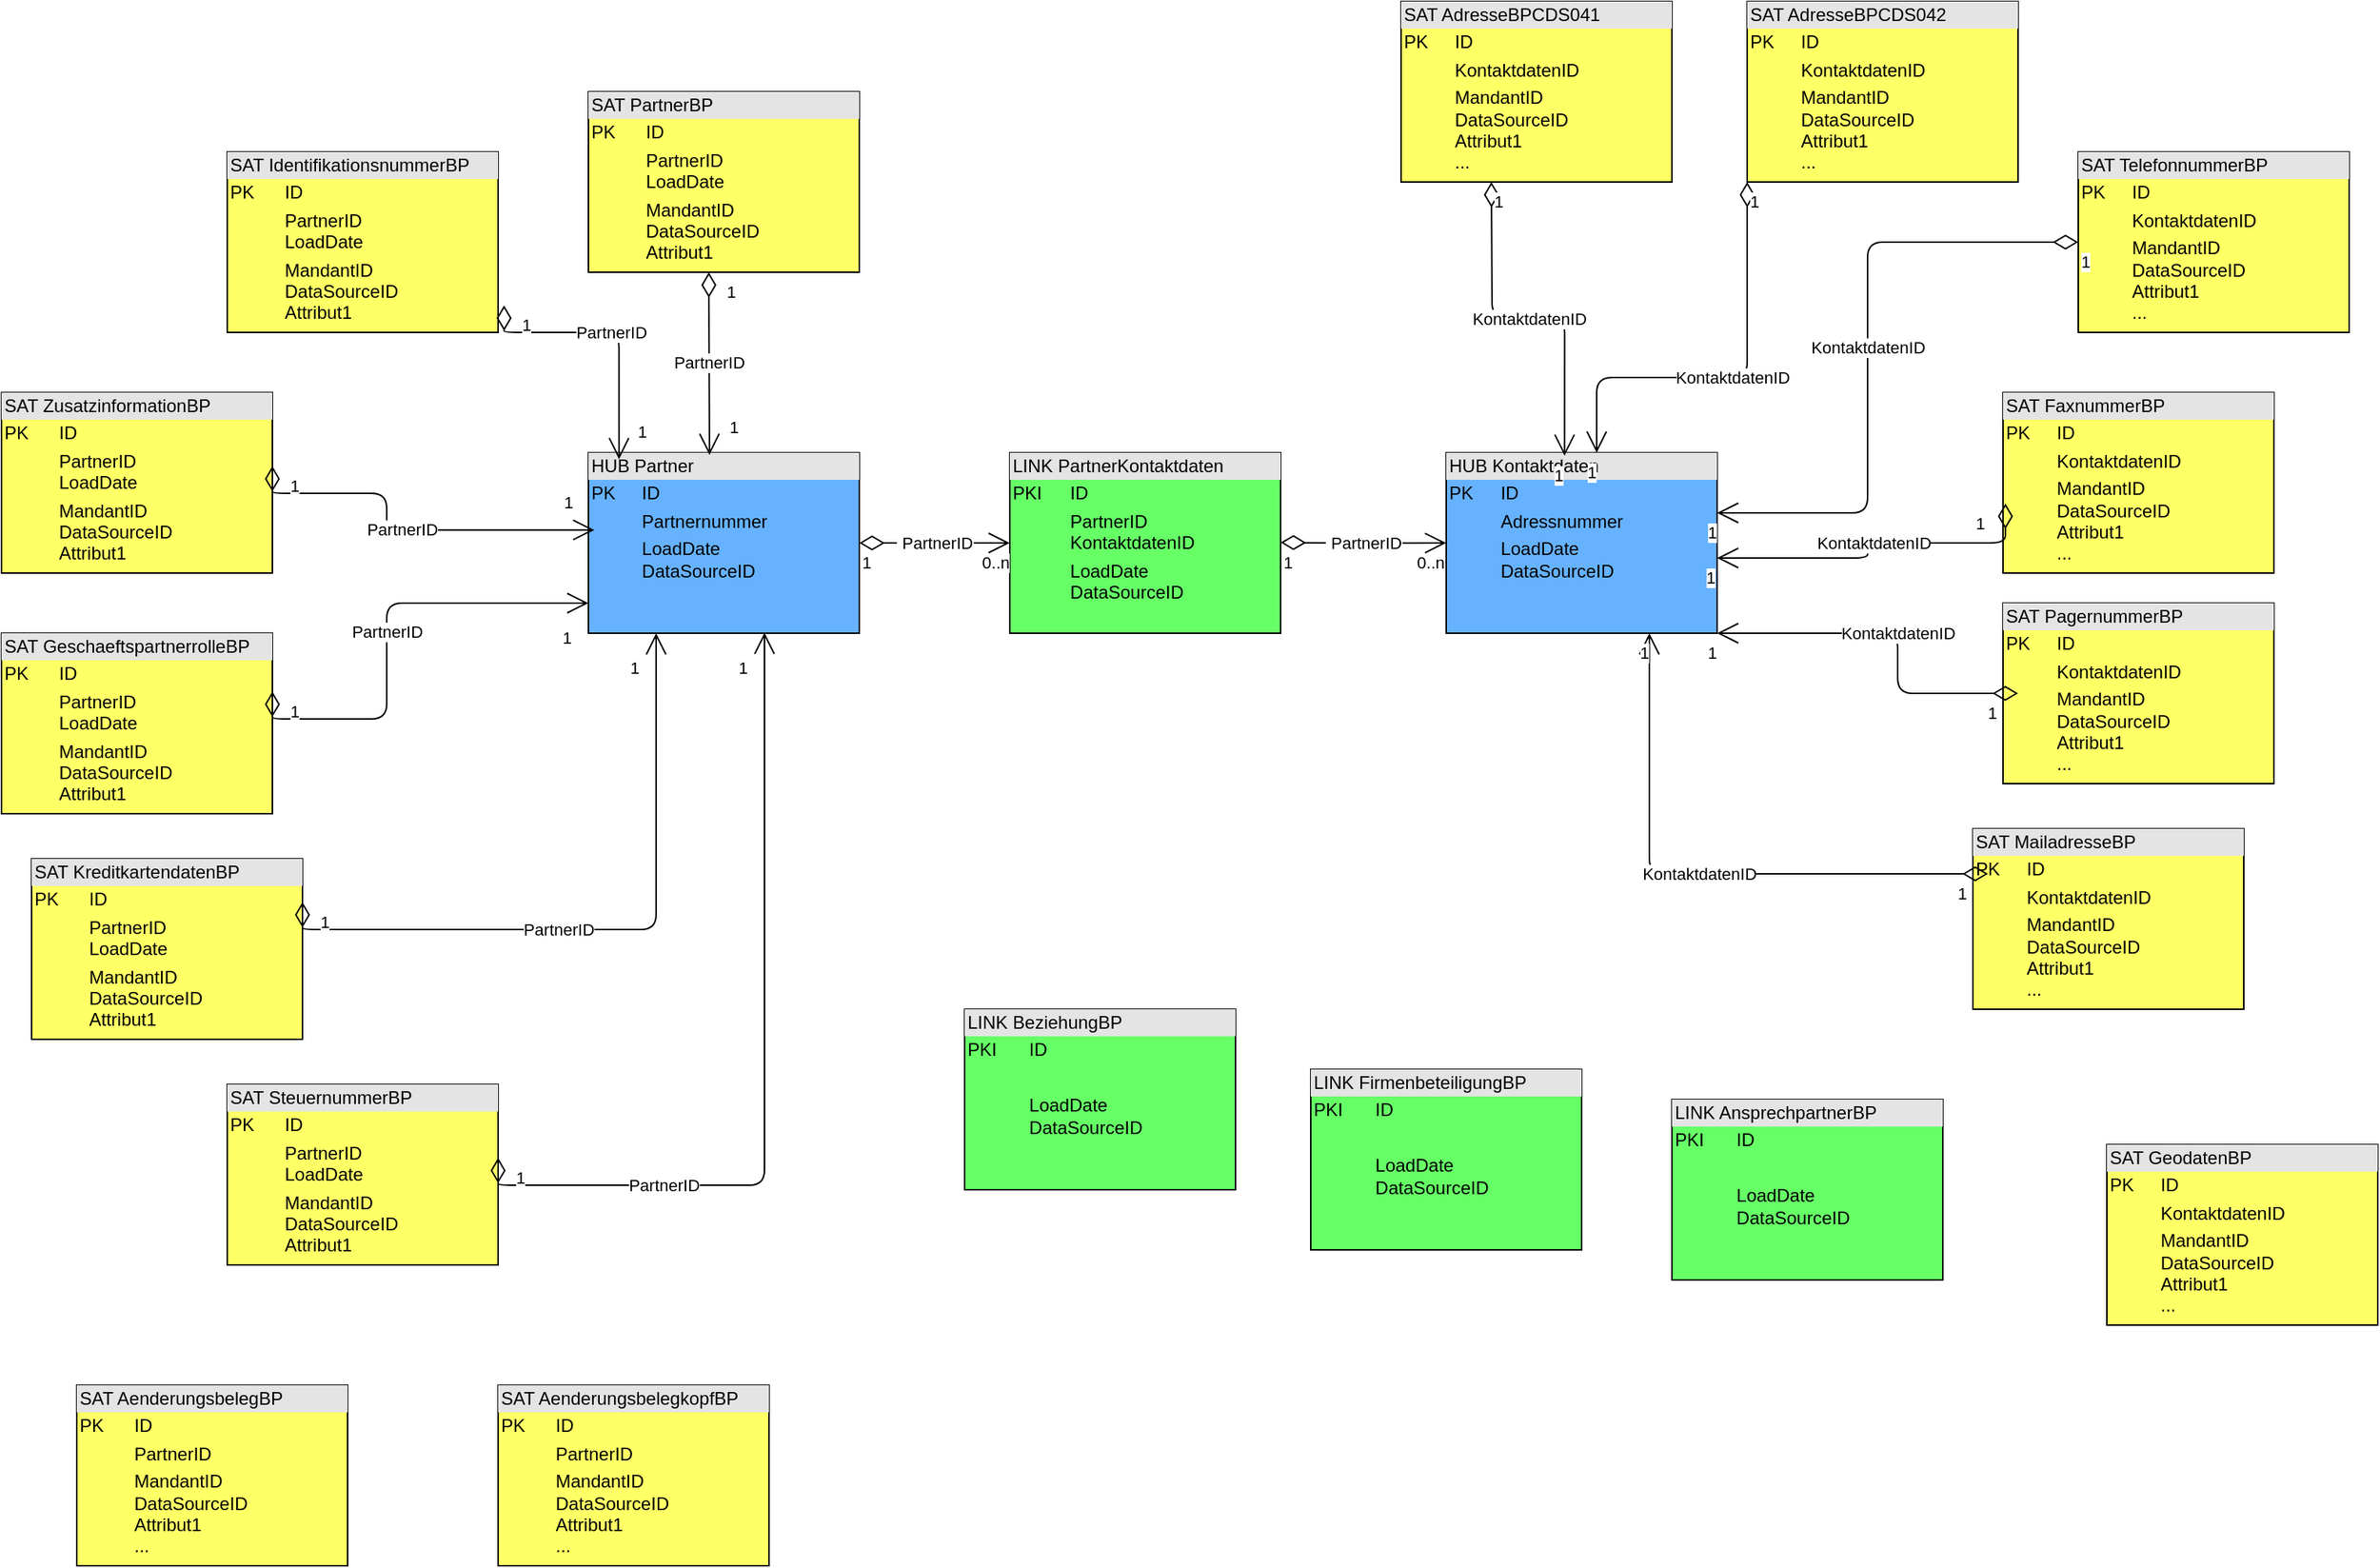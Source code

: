 <mxfile version="13.8.1" type="github">
  <diagram name="Page-1" id="efa7a0a1-bf9b-a30e-e6df-94a7791c09e9">
    <mxGraphModel dx="2996" dy="908" grid="1" gridSize="10" guides="1" tooltips="1" connect="1" arrows="1" fold="1" page="1" pageScale="1" pageWidth="1169" pageHeight="1654" background="#ffffff" math="0" shadow="0">
      <root>
        <mxCell id="0" />
        <mxCell id="1" parent="0" />
        <mxCell id="h-m4HwnTKxRCpeS-PRZZ-114" value="&lt;div style=&quot;box-sizing: border-box ; width: 100% ; background: #e4e4e4 ; padding: 2px&quot;&gt;HUB Partner&lt;/div&gt;&lt;table style=&quot;width: 100% ; font-size: 1em&quot; cellpadding=&quot;2&quot; cellspacing=&quot;0&quot;&gt;&lt;tbody&gt;&lt;tr&gt;&lt;td&gt;PK&lt;/td&gt;&lt;td&gt;ID&lt;/td&gt;&lt;/tr&gt;&lt;tr&gt;&lt;td&gt;&lt;br&gt;&lt;/td&gt;&lt;td&gt;Partnernummer&lt;/td&gt;&lt;/tr&gt;&lt;tr&gt;&lt;td&gt;&lt;/td&gt;&lt;td&gt;LoadDate&lt;br&gt;DataSourceID&lt;br&gt;&lt;br&gt;&lt;/td&gt;&lt;/tr&gt;&lt;/tbody&gt;&lt;/table&gt;" style="verticalAlign=top;align=left;overflow=fill;html=1;fillColor=#66B2FF;" vertex="1" parent="1">
          <mxGeometry x="160" y="410" width="180" height="120" as="geometry" />
        </mxCell>
        <mxCell id="h-m4HwnTKxRCpeS-PRZZ-115" value="&lt;div style=&quot;box-sizing: border-box ; width: 100% ; background: #e4e4e4 ; padding: 2px&quot;&gt;LINK PartnerKontaktdaten&lt;/div&gt;&lt;table style=&quot;width: 100% ; font-size: 1em&quot; cellpadding=&quot;2&quot; cellspacing=&quot;0&quot;&gt;&lt;tbody&gt;&lt;tr&gt;&lt;td&gt;PKI&lt;/td&gt;&lt;td&gt;ID&lt;/td&gt;&lt;/tr&gt;&lt;tr&gt;&lt;td&gt;&lt;br&gt;&lt;/td&gt;&lt;td&gt;PartnerID&lt;br&gt;KontaktdatenID&lt;/td&gt;&lt;/tr&gt;&lt;tr&gt;&lt;td&gt;&lt;/td&gt;&lt;td&gt;LoadDate&lt;br&gt;DataSourceID&lt;/td&gt;&lt;/tr&gt;&lt;/tbody&gt;&lt;/table&gt;" style="verticalAlign=top;align=left;overflow=fill;html=1;fillColor=#66FF66;" vertex="1" parent="1">
          <mxGeometry x="440" y="410" width="180" height="120" as="geometry" />
        </mxCell>
        <mxCell id="h-m4HwnTKxRCpeS-PRZZ-116" value="&lt;div style=&quot;box-sizing: border-box ; width: 100% ; background: #e4e4e4 ; padding: 2px&quot;&gt;HUB Kontaktdaten&lt;/div&gt;&lt;table style=&quot;width: 100% ; font-size: 1em&quot; cellpadding=&quot;2&quot; cellspacing=&quot;0&quot;&gt;&lt;tbody&gt;&lt;tr&gt;&lt;td&gt;PK&lt;/td&gt;&lt;td&gt;ID&lt;/td&gt;&lt;/tr&gt;&lt;tr&gt;&lt;td&gt;&lt;br&gt;&lt;/td&gt;&lt;td&gt;Adressnummer&lt;/td&gt;&lt;/tr&gt;&lt;tr&gt;&lt;td&gt;&lt;/td&gt;&lt;td&gt;LoadDate&lt;br&gt;DataSourceID&lt;/td&gt;&lt;/tr&gt;&lt;/tbody&gt;&lt;/table&gt;" style="verticalAlign=top;align=left;overflow=fill;html=1;fillColor=#66B2FF;" vertex="1" parent="1">
          <mxGeometry x="730" y="410" width="180" height="120" as="geometry" />
        </mxCell>
        <mxCell id="h-m4HwnTKxRCpeS-PRZZ-117" value="&amp;nbsp;PartnerID" style="endArrow=open;html=1;endSize=12;startArrow=diamondThin;startSize=14;startFill=0;edgeStyle=orthogonalEdgeStyle;" edge="1" parent="1">
          <mxGeometry relative="1" as="geometry">
            <mxPoint x="340" y="470" as="sourcePoint" />
            <mxPoint x="440" y="470" as="targetPoint" />
          </mxGeometry>
        </mxCell>
        <mxCell id="h-m4HwnTKxRCpeS-PRZZ-118" value="1" style="edgeLabel;resizable=0;html=1;align=left;verticalAlign=top;" connectable="0" vertex="1" parent="h-m4HwnTKxRCpeS-PRZZ-117">
          <mxGeometry x="-1" relative="1" as="geometry" />
        </mxCell>
        <mxCell id="h-m4HwnTKxRCpeS-PRZZ-119" value="0..n" style="edgeLabel;resizable=0;html=1;align=right;verticalAlign=top;" connectable="0" vertex="1" parent="h-m4HwnTKxRCpeS-PRZZ-117">
          <mxGeometry x="1" relative="1" as="geometry" />
        </mxCell>
        <mxCell id="h-m4HwnTKxRCpeS-PRZZ-120" value="&amp;nbsp;PartnerID" style="endArrow=open;html=1;endSize=12;startArrow=diamondThin;startSize=14;startFill=0;edgeStyle=orthogonalEdgeStyle;entryX=0;entryY=0.5;entryDx=0;entryDy=0;" edge="1" parent="1" target="h-m4HwnTKxRCpeS-PRZZ-116">
          <mxGeometry relative="1" as="geometry">
            <mxPoint x="620" y="469.66" as="sourcePoint" />
            <mxPoint x="720" y="469.66" as="targetPoint" />
          </mxGeometry>
        </mxCell>
        <mxCell id="h-m4HwnTKxRCpeS-PRZZ-121" value="1" style="edgeLabel;resizable=0;html=1;align=left;verticalAlign=top;" connectable="0" vertex="1" parent="h-m4HwnTKxRCpeS-PRZZ-120">
          <mxGeometry x="-1" relative="1" as="geometry" />
        </mxCell>
        <mxCell id="h-m4HwnTKxRCpeS-PRZZ-122" value="0..n" style="edgeLabel;resizable=0;html=1;align=right;verticalAlign=top;" connectable="0" vertex="1" parent="h-m4HwnTKxRCpeS-PRZZ-120">
          <mxGeometry x="1" relative="1" as="geometry" />
        </mxCell>
        <mxCell id="h-m4HwnTKxRCpeS-PRZZ-123" value="&lt;div style=&quot;box-sizing: border-box ; width: 100% ; background: #e4e4e4 ; padding: 2px&quot;&gt;SAT PartnerBP&lt;/div&gt;&lt;table style=&quot;width: 100% ; font-size: 1em&quot; cellpadding=&quot;2&quot; cellspacing=&quot;0&quot;&gt;&lt;tbody&gt;&lt;tr&gt;&lt;td&gt;PK&lt;/td&gt;&lt;td&gt;ID&lt;/td&gt;&lt;/tr&gt;&lt;tr&gt;&lt;td&gt;&lt;br&gt;&lt;/td&gt;&lt;td&gt;PartnerID&lt;br&gt;LoadDate&lt;/td&gt;&lt;/tr&gt;&lt;tr&gt;&lt;td&gt;&lt;/td&gt;&lt;td&gt;MandantID&lt;br&gt;DataSourceID&lt;br&gt;Attribut1&lt;br&gt;...&lt;br&gt;&lt;br&gt;&lt;/td&gt;&lt;/tr&gt;&lt;/tbody&gt;&lt;/table&gt;" style="verticalAlign=top;align=left;overflow=fill;html=1;fillColor=#FFFF66;" vertex="1" parent="1">
          <mxGeometry x="160" y="170" width="180" height="120" as="geometry" />
        </mxCell>
        <mxCell id="h-m4HwnTKxRCpeS-PRZZ-124" value="PartnerID" style="endArrow=open;html=1;endSize=12;startArrow=diamondThin;startSize=14;startFill=0;edgeStyle=orthogonalEdgeStyle;entryX=0.447;entryY=0.012;entryDx=0;entryDy=0;entryPerimeter=0;" edge="1" parent="1" target="h-m4HwnTKxRCpeS-PRZZ-114">
          <mxGeometry relative="1" as="geometry">
            <mxPoint x="240" y="290" as="sourcePoint" />
            <mxPoint x="400" y="290" as="targetPoint" />
          </mxGeometry>
        </mxCell>
        <mxCell id="h-m4HwnTKxRCpeS-PRZZ-125" value="1" style="edgeLabel;resizable=0;html=1;align=left;verticalAlign=top;" connectable="0" vertex="1" parent="h-m4HwnTKxRCpeS-PRZZ-124">
          <mxGeometry x="-1" relative="1" as="geometry">
            <mxPoint x="10" as="offset" />
          </mxGeometry>
        </mxCell>
        <mxCell id="h-m4HwnTKxRCpeS-PRZZ-126" value="1" style="edgeLabel;resizable=0;html=1;align=right;verticalAlign=top;" connectable="0" vertex="1" parent="h-m4HwnTKxRCpeS-PRZZ-124">
          <mxGeometry x="1" relative="1" as="geometry">
            <mxPoint x="19.54" y="-31.59" as="offset" />
          </mxGeometry>
        </mxCell>
        <mxCell id="h-m4HwnTKxRCpeS-PRZZ-127" value="&lt;div style=&quot;box-sizing: border-box ; width: 100% ; background: #e4e4e4 ; padding: 2px&quot;&gt;SAT IdentifikationsnummerBP&lt;/div&gt;&lt;table style=&quot;width: 100% ; font-size: 1em&quot; cellpadding=&quot;2&quot; cellspacing=&quot;0&quot;&gt;&lt;tbody&gt;&lt;tr&gt;&lt;td&gt;PK&lt;/td&gt;&lt;td&gt;ID&lt;/td&gt;&lt;/tr&gt;&lt;tr&gt;&lt;td&gt;&lt;br&gt;&lt;/td&gt;&lt;td&gt;PartnerID&lt;br&gt;LoadDate&lt;br&gt;&lt;/td&gt;&lt;/tr&gt;&lt;tr&gt;&lt;td&gt;&lt;/td&gt;&lt;td&gt;MandantID&lt;br&gt;DataSourceID&lt;br&gt;Attribut1&lt;br&gt;...&lt;br&gt;&lt;br&gt;&lt;/td&gt;&lt;/tr&gt;&lt;/tbody&gt;&lt;/table&gt;" style="verticalAlign=top;align=left;overflow=fill;html=1;fillColor=#FFFF66;" vertex="1" parent="1">
          <mxGeometry x="-80" y="210" width="180" height="120" as="geometry" />
        </mxCell>
        <mxCell id="h-m4HwnTKxRCpeS-PRZZ-128" value="&lt;div style=&quot;box-sizing: border-box ; width: 100% ; background: #e4e4e4 ; padding: 2px&quot;&gt;SAT AdresseBPCDS041&lt;/div&gt;&lt;table style=&quot;width: 100% ; font-size: 1em&quot; cellpadding=&quot;2&quot; cellspacing=&quot;0&quot;&gt;&lt;tbody&gt;&lt;tr&gt;&lt;td&gt;PK&lt;/td&gt;&lt;td&gt;ID&lt;/td&gt;&lt;/tr&gt;&lt;tr&gt;&lt;td&gt;&lt;br&gt;&lt;/td&gt;&lt;td&gt;KontaktdatenID&lt;/td&gt;&lt;/tr&gt;&lt;tr&gt;&lt;td&gt;&lt;/td&gt;&lt;td&gt;MandantID&lt;br&gt;DataSourceID&lt;br&gt;Attribut1&lt;br&gt;...&lt;br&gt;&lt;br&gt;&lt;/td&gt;&lt;/tr&gt;&lt;/tbody&gt;&lt;/table&gt;" style="verticalAlign=top;align=left;overflow=fill;html=1;fillColor=#FFFF66;" vertex="1" parent="1">
          <mxGeometry x="700" y="110" width="180" height="120" as="geometry" />
        </mxCell>
        <mxCell id="h-m4HwnTKxRCpeS-PRZZ-129" value="&lt;div style=&quot;box-sizing: border-box ; width: 100% ; background: #e4e4e4 ; padding: 2px&quot;&gt;SAT AdresseBPCDS042&lt;/div&gt;&lt;table style=&quot;width: 100% ; font-size: 1em&quot; cellpadding=&quot;2&quot; cellspacing=&quot;0&quot;&gt;&lt;tbody&gt;&lt;tr&gt;&lt;td&gt;PK&lt;/td&gt;&lt;td&gt;ID&lt;/td&gt;&lt;/tr&gt;&lt;tr&gt;&lt;td&gt;&lt;br&gt;&lt;/td&gt;&lt;td&gt;KontaktdatenID&lt;/td&gt;&lt;/tr&gt;&lt;tr&gt;&lt;td&gt;&lt;/td&gt;&lt;td&gt;MandantID&lt;br&gt;DataSourceID&lt;br&gt;Attribut1&lt;br&gt;...&lt;br&gt;&lt;br&gt;&lt;/td&gt;&lt;/tr&gt;&lt;/tbody&gt;&lt;/table&gt;" style="verticalAlign=top;align=left;overflow=fill;html=1;fillColor=#FFFF66;" vertex="1" parent="1">
          <mxGeometry x="930" y="110" width="180" height="120" as="geometry" />
        </mxCell>
        <mxCell id="h-m4HwnTKxRCpeS-PRZZ-136" value="KontaktdatenID" style="endArrow=open;html=1;endSize=12;startArrow=diamondThin;startSize=14;startFill=0;edgeStyle=orthogonalEdgeStyle;entryX=0.437;entryY=0.017;entryDx=0;entryDy=0;entryPerimeter=0;" edge="1" parent="1" target="h-m4HwnTKxRCpeS-PRZZ-116">
          <mxGeometry relative="1" as="geometry">
            <mxPoint x="760" y="230" as="sourcePoint" />
            <mxPoint x="920" y="230" as="targetPoint" />
          </mxGeometry>
        </mxCell>
        <mxCell id="h-m4HwnTKxRCpeS-PRZZ-137" value="1" style="edgeLabel;resizable=0;html=1;align=left;verticalAlign=top;" connectable="0" vertex="1" parent="h-m4HwnTKxRCpeS-PRZZ-136">
          <mxGeometry x="-1" relative="1" as="geometry" />
        </mxCell>
        <mxCell id="h-m4HwnTKxRCpeS-PRZZ-138" value="1" style="edgeLabel;resizable=0;html=1;align=right;verticalAlign=top;" connectable="0" vertex="1" parent="h-m4HwnTKxRCpeS-PRZZ-136">
          <mxGeometry x="1" relative="1" as="geometry" />
        </mxCell>
        <mxCell id="h-m4HwnTKxRCpeS-PRZZ-139" value="KontaktdatenID" style="endArrow=open;html=1;endSize=12;startArrow=diamondThin;startSize=14;startFill=0;edgeStyle=orthogonalEdgeStyle;" edge="1" parent="1" source="h-m4HwnTKxRCpeS-PRZZ-129">
          <mxGeometry relative="1" as="geometry">
            <mxPoint x="770" y="240" as="sourcePoint" />
            <mxPoint x="830" y="410" as="targetPoint" />
            <Array as="points">
              <mxPoint x="930" y="360" />
              <mxPoint x="830" y="360" />
            </Array>
          </mxGeometry>
        </mxCell>
        <mxCell id="h-m4HwnTKxRCpeS-PRZZ-140" value="1" style="edgeLabel;resizable=0;html=1;align=left;verticalAlign=top;" connectable="0" vertex="1" parent="h-m4HwnTKxRCpeS-PRZZ-139">
          <mxGeometry x="-1" relative="1" as="geometry" />
        </mxCell>
        <mxCell id="h-m4HwnTKxRCpeS-PRZZ-141" value="1" style="edgeLabel;resizable=0;html=1;align=right;verticalAlign=top;" connectable="0" vertex="1" parent="h-m4HwnTKxRCpeS-PRZZ-139">
          <mxGeometry x="1" relative="1" as="geometry" />
        </mxCell>
        <mxCell id="h-m4HwnTKxRCpeS-PRZZ-142" value="PartnerID" style="endArrow=open;html=1;endSize=12;startArrow=diamondThin;startSize=14;startFill=0;edgeStyle=orthogonalEdgeStyle;entryX=0.113;entryY=0.036;entryDx=0;entryDy=0;entryPerimeter=0;exitX=1.022;exitY=0.85;exitDx=0;exitDy=0;exitPerimeter=0;" edge="1" parent="1" source="h-m4HwnTKxRCpeS-PRZZ-127" target="h-m4HwnTKxRCpeS-PRZZ-114">
          <mxGeometry relative="1" as="geometry">
            <mxPoint x="20" y="330" as="sourcePoint" />
            <mxPoint x="20.46" y="451.44" as="targetPoint" />
            <Array as="points">
              <mxPoint x="104" y="330" />
              <mxPoint x="180" y="330" />
            </Array>
          </mxGeometry>
        </mxCell>
        <mxCell id="h-m4HwnTKxRCpeS-PRZZ-143" value="1" style="edgeLabel;resizable=0;html=1;align=left;verticalAlign=top;" connectable="0" vertex="1" parent="h-m4HwnTKxRCpeS-PRZZ-142">
          <mxGeometry x="-1" relative="1" as="geometry">
            <mxPoint x="10" as="offset" />
          </mxGeometry>
        </mxCell>
        <mxCell id="h-m4HwnTKxRCpeS-PRZZ-144" value="1" style="edgeLabel;resizable=0;html=1;align=right;verticalAlign=top;" connectable="0" vertex="1" parent="h-m4HwnTKxRCpeS-PRZZ-142">
          <mxGeometry x="1" relative="1" as="geometry">
            <mxPoint x="19.54" y="-31.59" as="offset" />
          </mxGeometry>
        </mxCell>
        <mxCell id="h-m4HwnTKxRCpeS-PRZZ-145" value="&lt;div style=&quot;box-sizing: border-box ; width: 100% ; background: #e4e4e4 ; padding: 2px&quot;&gt;SAT ZusatzinformationBP&lt;/div&gt;&lt;table style=&quot;width: 100% ; font-size: 1em&quot; cellpadding=&quot;2&quot; cellspacing=&quot;0&quot;&gt;&lt;tbody&gt;&lt;tr&gt;&lt;td&gt;PK&lt;/td&gt;&lt;td&gt;ID&lt;/td&gt;&lt;/tr&gt;&lt;tr&gt;&lt;td&gt;&lt;br&gt;&lt;/td&gt;&lt;td&gt;PartnerID&lt;br&gt;LoadDate&lt;br&gt;&lt;/td&gt;&lt;/tr&gt;&lt;tr&gt;&lt;td&gt;&lt;/td&gt;&lt;td&gt;MandantID&lt;br&gt;DataSourceID&lt;br&gt;Attribut1&lt;br&gt;...&lt;br&gt;&lt;br&gt;&lt;/td&gt;&lt;/tr&gt;&lt;/tbody&gt;&lt;/table&gt;" style="verticalAlign=top;align=left;overflow=fill;html=1;fillColor=#FFFF66;" vertex="1" parent="1">
          <mxGeometry x="-230" y="370" width="180" height="120" as="geometry" />
        </mxCell>
        <mxCell id="h-m4HwnTKxRCpeS-PRZZ-146" value="&lt;div style=&quot;box-sizing: border-box ; width: 100% ; background: #e4e4e4 ; padding: 2px&quot;&gt;SAT TelefonnummerBP&lt;/div&gt;&lt;table style=&quot;width: 100% ; font-size: 1em&quot; cellpadding=&quot;2&quot; cellspacing=&quot;0&quot;&gt;&lt;tbody&gt;&lt;tr&gt;&lt;td&gt;PK&lt;/td&gt;&lt;td&gt;ID&lt;/td&gt;&lt;/tr&gt;&lt;tr&gt;&lt;td&gt;&lt;br&gt;&lt;/td&gt;&lt;td&gt;KontaktdatenID&lt;/td&gt;&lt;/tr&gt;&lt;tr&gt;&lt;td&gt;&lt;/td&gt;&lt;td&gt;MandantID&lt;br&gt;DataSourceID&lt;br&gt;Attribut1&lt;br&gt;...&lt;br&gt;&lt;br&gt;&lt;/td&gt;&lt;/tr&gt;&lt;/tbody&gt;&lt;/table&gt;" style="verticalAlign=top;align=left;overflow=fill;html=1;fillColor=#FFFF66;" vertex="1" parent="1">
          <mxGeometry x="1150" y="210" width="180" height="120" as="geometry" />
        </mxCell>
        <mxCell id="h-m4HwnTKxRCpeS-PRZZ-147" value="&lt;div style=&quot;box-sizing: border-box ; width: 100% ; background: #e4e4e4 ; padding: 2px&quot;&gt;SAT FaxnummerBP&lt;/div&gt;&lt;table style=&quot;width: 100% ; font-size: 1em&quot; cellpadding=&quot;2&quot; cellspacing=&quot;0&quot;&gt;&lt;tbody&gt;&lt;tr&gt;&lt;td&gt;PK&lt;/td&gt;&lt;td&gt;ID&lt;/td&gt;&lt;/tr&gt;&lt;tr&gt;&lt;td&gt;&lt;br&gt;&lt;/td&gt;&lt;td&gt;KontaktdatenID&lt;/td&gt;&lt;/tr&gt;&lt;tr&gt;&lt;td&gt;&lt;/td&gt;&lt;td&gt;MandantID&lt;br&gt;DataSourceID&lt;br&gt;Attribut1&lt;br&gt;...&lt;br&gt;&lt;br&gt;&lt;/td&gt;&lt;/tr&gt;&lt;/tbody&gt;&lt;/table&gt;" style="verticalAlign=top;align=left;overflow=fill;html=1;fillColor=#FFFF66;" vertex="1" parent="1">
          <mxGeometry x="1100" y="370" width="180" height="120" as="geometry" />
        </mxCell>
        <mxCell id="h-m4HwnTKxRCpeS-PRZZ-148" value="&lt;div style=&quot;box-sizing: border-box ; width: 100% ; background: #e4e4e4 ; padding: 2px&quot;&gt;SAT PagernummerBP&lt;/div&gt;&lt;table style=&quot;width: 100% ; font-size: 1em&quot; cellpadding=&quot;2&quot; cellspacing=&quot;0&quot;&gt;&lt;tbody&gt;&lt;tr&gt;&lt;td&gt;PK&lt;/td&gt;&lt;td&gt;ID&lt;/td&gt;&lt;/tr&gt;&lt;tr&gt;&lt;td&gt;&lt;br&gt;&lt;/td&gt;&lt;td&gt;KontaktdatenID&lt;/td&gt;&lt;/tr&gt;&lt;tr&gt;&lt;td&gt;&lt;/td&gt;&lt;td&gt;MandantID&lt;br&gt;DataSourceID&lt;br&gt;Attribut1&lt;br&gt;...&lt;br&gt;&lt;br&gt;&lt;/td&gt;&lt;/tr&gt;&lt;/tbody&gt;&lt;/table&gt;" style="verticalAlign=top;align=left;overflow=fill;html=1;fillColor=#FFFF66;" vertex="1" parent="1">
          <mxGeometry x="1100" y="510" width="180" height="120" as="geometry" />
        </mxCell>
        <mxCell id="h-m4HwnTKxRCpeS-PRZZ-149" value="&lt;div style=&quot;box-sizing: border-box ; width: 100% ; background: #e4e4e4 ; padding: 2px&quot;&gt;SAT MailadresseBP&lt;/div&gt;&lt;table style=&quot;width: 100% ; font-size: 1em&quot; cellpadding=&quot;2&quot; cellspacing=&quot;0&quot;&gt;&lt;tbody&gt;&lt;tr&gt;&lt;td&gt;PK&lt;/td&gt;&lt;td&gt;ID&lt;/td&gt;&lt;/tr&gt;&lt;tr&gt;&lt;td&gt;&lt;br&gt;&lt;/td&gt;&lt;td&gt;KontaktdatenID&lt;/td&gt;&lt;/tr&gt;&lt;tr&gt;&lt;td&gt;&lt;/td&gt;&lt;td&gt;MandantID&lt;br&gt;DataSourceID&lt;br&gt;Attribut1&lt;br&gt;...&lt;br&gt;&lt;br&gt;&lt;/td&gt;&lt;/tr&gt;&lt;/tbody&gt;&lt;/table&gt;" style="verticalAlign=top;align=left;overflow=fill;html=1;fillColor=#FFFF66;" vertex="1" parent="1">
          <mxGeometry x="1080" y="660" width="180" height="120" as="geometry" />
        </mxCell>
        <mxCell id="h-m4HwnTKxRCpeS-PRZZ-150" value="&lt;div style=&quot;box-sizing: border-box ; width: 100% ; background: #e4e4e4 ; padding: 2px&quot;&gt;SAT GeschaeftspartnerrolleBP&lt;/div&gt;&lt;table style=&quot;width: 100% ; font-size: 1em&quot; cellpadding=&quot;2&quot; cellspacing=&quot;0&quot;&gt;&lt;tbody&gt;&lt;tr&gt;&lt;td&gt;PK&lt;/td&gt;&lt;td&gt;ID&lt;/td&gt;&lt;/tr&gt;&lt;tr&gt;&lt;td&gt;&lt;br&gt;&lt;/td&gt;&lt;td&gt;PartnerID&lt;br&gt;LoadDate&lt;br&gt;&lt;/td&gt;&lt;/tr&gt;&lt;tr&gt;&lt;td&gt;&lt;/td&gt;&lt;td&gt;MandantID&lt;br&gt;DataSourceID&lt;br&gt;Attribut1&lt;br&gt;...&lt;br&gt;&lt;br&gt;&lt;/td&gt;&lt;/tr&gt;&lt;/tbody&gt;&lt;/table&gt;" style="verticalAlign=top;align=left;overflow=fill;html=1;fillColor=#FFFF66;" vertex="1" parent="1">
          <mxGeometry x="-230" y="530" width="180" height="120" as="geometry" />
        </mxCell>
        <mxCell id="h-m4HwnTKxRCpeS-PRZZ-151" value="&lt;div style=&quot;box-sizing: border-box ; width: 100% ; background: #e4e4e4 ; padding: 2px&quot;&gt;SAT KreditkartendatenBP&lt;/div&gt;&lt;table style=&quot;width: 100% ; font-size: 1em&quot; cellpadding=&quot;2&quot; cellspacing=&quot;0&quot;&gt;&lt;tbody&gt;&lt;tr&gt;&lt;td&gt;PK&lt;/td&gt;&lt;td&gt;ID&lt;/td&gt;&lt;/tr&gt;&lt;tr&gt;&lt;td&gt;&lt;br&gt;&lt;/td&gt;&lt;td&gt;PartnerID&lt;br&gt;LoadDate&lt;br&gt;&lt;/td&gt;&lt;/tr&gt;&lt;tr&gt;&lt;td&gt;&lt;/td&gt;&lt;td&gt;MandantID&lt;br&gt;DataSourceID&lt;br&gt;Attribut1&lt;br&gt;...&lt;br&gt;&lt;br&gt;&lt;/td&gt;&lt;/tr&gt;&lt;/tbody&gt;&lt;/table&gt;" style="verticalAlign=top;align=left;overflow=fill;html=1;fillColor=#FFFF66;" vertex="1" parent="1">
          <mxGeometry x="-210" y="680" width="180" height="120" as="geometry" />
        </mxCell>
        <mxCell id="h-m4HwnTKxRCpeS-PRZZ-152" value="&lt;div style=&quot;box-sizing: border-box ; width: 100% ; background: #e4e4e4 ; padding: 2px&quot;&gt;SAT SteuernummerBP&lt;/div&gt;&lt;table style=&quot;width: 100% ; font-size: 1em&quot; cellpadding=&quot;2&quot; cellspacing=&quot;0&quot;&gt;&lt;tbody&gt;&lt;tr&gt;&lt;td&gt;PK&lt;/td&gt;&lt;td&gt;ID&lt;/td&gt;&lt;/tr&gt;&lt;tr&gt;&lt;td&gt;&lt;br&gt;&lt;/td&gt;&lt;td&gt;PartnerID&lt;br&gt;LoadDate&lt;br&gt;&lt;/td&gt;&lt;/tr&gt;&lt;tr&gt;&lt;td&gt;&lt;/td&gt;&lt;td&gt;MandantID&lt;br&gt;DataSourceID&lt;br&gt;Attribut1&lt;br&gt;...&lt;br&gt;&lt;br&gt;&lt;/td&gt;&lt;/tr&gt;&lt;/tbody&gt;&lt;/table&gt;" style="verticalAlign=top;align=left;overflow=fill;html=1;fillColor=#FFFF66;" vertex="1" parent="1">
          <mxGeometry x="-80" y="830" width="180" height="120" as="geometry" />
        </mxCell>
        <mxCell id="h-m4HwnTKxRCpeS-PRZZ-153" value="PartnerID" style="endArrow=open;html=1;endSize=12;startArrow=diamondThin;startSize=14;startFill=0;edgeStyle=orthogonalEdgeStyle;entryX=0.022;entryY=0.428;entryDx=0;entryDy=0;entryPerimeter=0;exitX=1.022;exitY=0.85;exitDx=0;exitDy=0;exitPerimeter=0;" edge="1" parent="1" target="h-m4HwnTKxRCpeS-PRZZ-114">
          <mxGeometry relative="1" as="geometry">
            <mxPoint x="-50.0" y="418.84" as="sourcePoint" />
            <mxPoint x="26.38" y="521.16" as="targetPoint" />
            <Array as="points">
              <mxPoint x="-50" y="437" />
              <mxPoint x="26" y="437" />
              <mxPoint x="26" y="461" />
            </Array>
          </mxGeometry>
        </mxCell>
        <mxCell id="h-m4HwnTKxRCpeS-PRZZ-154" value="1" style="edgeLabel;resizable=0;html=1;align=left;verticalAlign=top;" connectable="0" vertex="1" parent="h-m4HwnTKxRCpeS-PRZZ-153">
          <mxGeometry x="-1" relative="1" as="geometry">
            <mxPoint x="10" as="offset" />
          </mxGeometry>
        </mxCell>
        <mxCell id="h-m4HwnTKxRCpeS-PRZZ-155" value="1" style="edgeLabel;resizable=0;html=1;align=right;verticalAlign=top;" connectable="0" vertex="1" parent="h-m4HwnTKxRCpeS-PRZZ-153">
          <mxGeometry x="1" relative="1" as="geometry">
            <mxPoint x="-13.9" y="-31.59" as="offset" />
          </mxGeometry>
        </mxCell>
        <mxCell id="h-m4HwnTKxRCpeS-PRZZ-156" value="PartnerID" style="endArrow=open;html=1;endSize=12;startArrow=diamondThin;startSize=14;startFill=0;edgeStyle=orthogonalEdgeStyle;exitX=1.022;exitY=0.85;exitDx=0;exitDy=0;exitPerimeter=0;" edge="1" parent="1">
          <mxGeometry relative="1" as="geometry">
            <mxPoint x="-50" y="568.71" as="sourcePoint" />
            <mxPoint x="160" y="510" as="targetPoint" />
            <Array as="points">
              <mxPoint x="-50" y="587" />
              <mxPoint x="26" y="587" />
              <mxPoint x="26" y="510" />
            </Array>
          </mxGeometry>
        </mxCell>
        <mxCell id="h-m4HwnTKxRCpeS-PRZZ-157" value="1" style="edgeLabel;resizable=0;html=1;align=left;verticalAlign=top;" connectable="0" vertex="1" parent="h-m4HwnTKxRCpeS-PRZZ-156">
          <mxGeometry x="-1" relative="1" as="geometry">
            <mxPoint x="10" as="offset" />
          </mxGeometry>
        </mxCell>
        <mxCell id="h-m4HwnTKxRCpeS-PRZZ-158" value="1" style="edgeLabel;resizable=0;html=1;align=right;verticalAlign=top;" connectable="0" vertex="1" parent="h-m4HwnTKxRCpeS-PRZZ-156">
          <mxGeometry x="1" relative="1" as="geometry">
            <mxPoint x="-10.47" y="10.0" as="offset" />
          </mxGeometry>
        </mxCell>
        <mxCell id="h-m4HwnTKxRCpeS-PRZZ-159" value="PartnerID" style="endArrow=open;html=1;endSize=12;startArrow=diamondThin;startSize=14;startFill=0;edgeStyle=orthogonalEdgeStyle;exitX=1.022;exitY=0.85;exitDx=0;exitDy=0;exitPerimeter=0;entryX=0.25;entryY=1;entryDx=0;entryDy=0;" edge="1" parent="1" target="h-m4HwnTKxRCpeS-PRZZ-114">
          <mxGeometry x="-0.164" relative="1" as="geometry">
            <mxPoint x="-30" y="708.71" as="sourcePoint" />
            <mxPoint x="180" y="650" as="targetPoint" />
            <Array as="points">
              <mxPoint x="-30" y="727" />
              <mxPoint x="205" y="727" />
            </Array>
            <mxPoint as="offset" />
          </mxGeometry>
        </mxCell>
        <mxCell id="h-m4HwnTKxRCpeS-PRZZ-160" value="1" style="edgeLabel;resizable=0;html=1;align=left;verticalAlign=top;" connectable="0" vertex="1" parent="h-m4HwnTKxRCpeS-PRZZ-159">
          <mxGeometry x="-1" relative="1" as="geometry">
            <mxPoint x="10" as="offset" />
          </mxGeometry>
        </mxCell>
        <mxCell id="h-m4HwnTKxRCpeS-PRZZ-161" value="1" style="edgeLabel;resizable=0;html=1;align=right;verticalAlign=top;" connectable="0" vertex="1" parent="h-m4HwnTKxRCpeS-PRZZ-159">
          <mxGeometry x="1" relative="1" as="geometry">
            <mxPoint x="-10.47" y="10.0" as="offset" />
          </mxGeometry>
        </mxCell>
        <mxCell id="h-m4HwnTKxRCpeS-PRZZ-162" value="PartnerID" style="endArrow=open;html=1;endSize=12;startArrow=diamondThin;startSize=14;startFill=0;edgeStyle=orthogonalEdgeStyle;exitX=1.022;exitY=0.85;exitDx=0;exitDy=0;exitPerimeter=0;entryX=0.65;entryY=0.997;entryDx=0;entryDy=0;entryPerimeter=0;" edge="1" parent="1" target="h-m4HwnTKxRCpeS-PRZZ-114">
          <mxGeometry x="-0.544" relative="1" as="geometry">
            <mxPoint x="100" y="878.71" as="sourcePoint" />
            <mxPoint x="335" y="700" as="targetPoint" />
            <Array as="points">
              <mxPoint x="100" y="897" />
              <mxPoint x="277" y="897" />
            </Array>
            <mxPoint as="offset" />
          </mxGeometry>
        </mxCell>
        <mxCell id="h-m4HwnTKxRCpeS-PRZZ-163" value="1" style="edgeLabel;resizable=0;html=1;align=left;verticalAlign=top;" connectable="0" vertex="1" parent="h-m4HwnTKxRCpeS-PRZZ-162">
          <mxGeometry x="-1" relative="1" as="geometry">
            <mxPoint x="10" as="offset" />
          </mxGeometry>
        </mxCell>
        <mxCell id="h-m4HwnTKxRCpeS-PRZZ-164" value="1" style="edgeLabel;resizable=0;html=1;align=right;verticalAlign=top;" connectable="0" vertex="1" parent="h-m4HwnTKxRCpeS-PRZZ-162">
          <mxGeometry x="1" relative="1" as="geometry">
            <mxPoint x="-10.47" y="10.0" as="offset" />
          </mxGeometry>
        </mxCell>
        <mxCell id="h-m4HwnTKxRCpeS-PRZZ-165" value="KontaktdatenID" style="endArrow=open;html=1;endSize=12;startArrow=diamondThin;startSize=14;startFill=0;edgeStyle=orthogonalEdgeStyle;exitX=0;exitY=0.5;exitDx=0;exitDy=0;" edge="1" parent="1" source="h-m4HwnTKxRCpeS-PRZZ-146">
          <mxGeometry relative="1" as="geometry">
            <mxPoint x="1010" y="270" as="sourcePoint" />
            <mxPoint x="910" y="450" as="targetPoint" />
            <Array as="points">
              <mxPoint x="1010" y="270" />
              <mxPoint x="1010" y="450" />
            </Array>
          </mxGeometry>
        </mxCell>
        <mxCell id="h-m4HwnTKxRCpeS-PRZZ-166" value="1" style="edgeLabel;resizable=0;html=1;align=left;verticalAlign=top;" connectable="0" vertex="1" parent="h-m4HwnTKxRCpeS-PRZZ-165">
          <mxGeometry x="-1" relative="1" as="geometry" />
        </mxCell>
        <mxCell id="h-m4HwnTKxRCpeS-PRZZ-167" value="1" style="edgeLabel;resizable=0;html=1;align=right;verticalAlign=top;" connectable="0" vertex="1" parent="h-m4HwnTKxRCpeS-PRZZ-165">
          <mxGeometry x="1" relative="1" as="geometry" />
        </mxCell>
        <mxCell id="h-m4HwnTKxRCpeS-PRZZ-168" value="KontaktdatenID" style="endArrow=open;html=1;endSize=12;startArrow=diamondThin;startSize=14;startFill=0;edgeStyle=orthogonalEdgeStyle;exitX=0.009;exitY=0.615;exitDx=0;exitDy=0;exitPerimeter=0;" edge="1" parent="1" source="h-m4HwnTKxRCpeS-PRZZ-147">
          <mxGeometry relative="1" as="geometry">
            <mxPoint x="1150" y="300" as="sourcePoint" />
            <mxPoint x="910" y="480" as="targetPoint" />
            <Array as="points">
              <mxPoint x="1102" y="470" />
              <mxPoint x="1010" y="470" />
              <mxPoint x="1010" y="480" />
            </Array>
          </mxGeometry>
        </mxCell>
        <mxCell id="h-m4HwnTKxRCpeS-PRZZ-169" value="1" style="edgeLabel;resizable=0;html=1;align=left;verticalAlign=top;" connectable="0" vertex="1" parent="h-m4HwnTKxRCpeS-PRZZ-168">
          <mxGeometry x="-1" relative="1" as="geometry">
            <mxPoint x="-21.62" as="offset" />
          </mxGeometry>
        </mxCell>
        <mxCell id="h-m4HwnTKxRCpeS-PRZZ-170" value="1" style="edgeLabel;resizable=0;html=1;align=right;verticalAlign=top;" connectable="0" vertex="1" parent="h-m4HwnTKxRCpeS-PRZZ-168">
          <mxGeometry x="1" relative="1" as="geometry" />
        </mxCell>
        <mxCell id="h-m4HwnTKxRCpeS-PRZZ-171" value="KontaktdatenID" style="endArrow=open;html=1;endSize=12;startArrow=diamondThin;startSize=14;startFill=0;edgeStyle=orthogonalEdgeStyle;" edge="1" parent="1">
          <mxGeometry relative="1" as="geometry">
            <mxPoint x="1110" y="570" as="sourcePoint" />
            <mxPoint x="910" y="530" as="targetPoint" />
            <Array as="points">
              <mxPoint x="1030" y="570" />
              <mxPoint x="1030" y="530" />
            </Array>
          </mxGeometry>
        </mxCell>
        <mxCell id="h-m4HwnTKxRCpeS-PRZZ-172" value="1" style="edgeLabel;resizable=0;html=1;align=left;verticalAlign=top;" connectable="0" vertex="1" parent="h-m4HwnTKxRCpeS-PRZZ-171">
          <mxGeometry x="-1" relative="1" as="geometry">
            <mxPoint x="-21.62" as="offset" />
          </mxGeometry>
        </mxCell>
        <mxCell id="h-m4HwnTKxRCpeS-PRZZ-173" value="1" style="edgeLabel;resizable=0;html=1;align=right;verticalAlign=top;" connectable="0" vertex="1" parent="h-m4HwnTKxRCpeS-PRZZ-171">
          <mxGeometry x="1" relative="1" as="geometry" />
        </mxCell>
        <mxCell id="h-m4HwnTKxRCpeS-PRZZ-174" value="KontaktdatenID" style="endArrow=open;html=1;endSize=12;startArrow=diamondThin;startSize=14;startFill=0;edgeStyle=orthogonalEdgeStyle;entryX=0.75;entryY=1;entryDx=0;entryDy=0;" edge="1" parent="1" target="h-m4HwnTKxRCpeS-PRZZ-116">
          <mxGeometry relative="1" as="geometry">
            <mxPoint x="1090" y="690" as="sourcePoint" />
            <mxPoint x="890" y="650" as="targetPoint" />
            <Array as="points">
              <mxPoint x="865" y="690" />
            </Array>
          </mxGeometry>
        </mxCell>
        <mxCell id="h-m4HwnTKxRCpeS-PRZZ-175" value="1" style="edgeLabel;resizable=0;html=1;align=left;verticalAlign=top;" connectable="0" vertex="1" parent="h-m4HwnTKxRCpeS-PRZZ-174">
          <mxGeometry x="-1" relative="1" as="geometry">
            <mxPoint x="-21.62" as="offset" />
          </mxGeometry>
        </mxCell>
        <mxCell id="h-m4HwnTKxRCpeS-PRZZ-176" value="1" style="edgeLabel;resizable=0;html=1;align=right;verticalAlign=top;" connectable="0" vertex="1" parent="h-m4HwnTKxRCpeS-PRZZ-174">
          <mxGeometry x="1" relative="1" as="geometry" />
        </mxCell>
        <mxCell id="h-m4HwnTKxRCpeS-PRZZ-177" value="&lt;div style=&quot;box-sizing: border-box ; width: 100% ; background: #e4e4e4 ; padding: 2px&quot;&gt;LINK AnsprechpartnerBP&lt;/div&gt;&lt;table style=&quot;width: 100% ; font-size: 1em&quot; cellpadding=&quot;2&quot; cellspacing=&quot;0&quot;&gt;&lt;tbody&gt;&lt;tr&gt;&lt;td&gt;PKI&lt;/td&gt;&lt;td&gt;ID&lt;/td&gt;&lt;/tr&gt;&lt;tr&gt;&lt;td&gt;&lt;br&gt;&lt;/td&gt;&lt;td&gt;&lt;/td&gt;&lt;/tr&gt;&lt;tr&gt;&lt;td&gt;&lt;/td&gt;&lt;td&gt;LoadDate&lt;br&gt;DataSourceID&lt;/td&gt;&lt;/tr&gt;&lt;/tbody&gt;&lt;/table&gt;" style="verticalAlign=top;align=left;overflow=fill;html=1;fillColor=#66FF66;" vertex="1" parent="1">
          <mxGeometry x="880" y="840" width="180" height="120" as="geometry" />
        </mxCell>
        <mxCell id="h-m4HwnTKxRCpeS-PRZZ-178" value="&lt;div style=&quot;box-sizing: border-box ; width: 100% ; background: #e4e4e4 ; padding: 2px&quot;&gt;LINK FirmenbeteiligungBP&lt;/div&gt;&lt;table style=&quot;width: 100% ; font-size: 1em&quot; cellpadding=&quot;2&quot; cellspacing=&quot;0&quot;&gt;&lt;tbody&gt;&lt;tr&gt;&lt;td&gt;PKI&lt;/td&gt;&lt;td&gt;ID&lt;/td&gt;&lt;/tr&gt;&lt;tr&gt;&lt;td&gt;&lt;br&gt;&lt;/td&gt;&lt;td&gt;&lt;br&gt;&lt;/td&gt;&lt;/tr&gt;&lt;tr&gt;&lt;td&gt;&lt;/td&gt;&lt;td&gt;LoadDate&lt;br&gt;DataSourceID&lt;/td&gt;&lt;/tr&gt;&lt;/tbody&gt;&lt;/table&gt;" style="verticalAlign=top;align=left;overflow=fill;html=1;fillColor=#66FF66;" vertex="1" parent="1">
          <mxGeometry x="640" y="820" width="180" height="120" as="geometry" />
        </mxCell>
        <mxCell id="h-m4HwnTKxRCpeS-PRZZ-179" value="&lt;div style=&quot;box-sizing: border-box ; width: 100% ; background: #e4e4e4 ; padding: 2px&quot;&gt;LINK BeziehungBP&lt;/div&gt;&lt;table style=&quot;width: 100% ; font-size: 1em&quot; cellpadding=&quot;2&quot; cellspacing=&quot;0&quot;&gt;&lt;tbody&gt;&lt;tr&gt;&lt;td&gt;PKI&lt;/td&gt;&lt;td&gt;ID&lt;/td&gt;&lt;/tr&gt;&lt;tr&gt;&lt;td&gt;&lt;br&gt;&lt;/td&gt;&lt;td&gt;&lt;/td&gt;&lt;/tr&gt;&lt;tr&gt;&lt;td&gt;&lt;/td&gt;&lt;td&gt;LoadDate&lt;br&gt;DataSourceID&lt;/td&gt;&lt;/tr&gt;&lt;/tbody&gt;&lt;/table&gt;" style="verticalAlign=top;align=left;overflow=fill;html=1;fillColor=#66FF66;" vertex="1" parent="1">
          <mxGeometry x="410" y="780" width="180" height="120" as="geometry" />
        </mxCell>
        <mxCell id="h-m4HwnTKxRCpeS-PRZZ-180" value="&lt;div style=&quot;box-sizing: border-box ; width: 100% ; background: #e4e4e4 ; padding: 2px&quot;&gt;SAT GeodatenBP&lt;/div&gt;&lt;table style=&quot;width: 100% ; font-size: 1em&quot; cellpadding=&quot;2&quot; cellspacing=&quot;0&quot;&gt;&lt;tbody&gt;&lt;tr&gt;&lt;td&gt;PK&lt;/td&gt;&lt;td&gt;ID&lt;/td&gt;&lt;/tr&gt;&lt;tr&gt;&lt;td&gt;&lt;br&gt;&lt;/td&gt;&lt;td&gt;KontaktdatenID&lt;/td&gt;&lt;/tr&gt;&lt;tr&gt;&lt;td&gt;&lt;/td&gt;&lt;td&gt;MandantID&lt;br&gt;DataSourceID&lt;br&gt;Attribut1&lt;br&gt;...&lt;br&gt;&lt;br&gt;&lt;/td&gt;&lt;/tr&gt;&lt;/tbody&gt;&lt;/table&gt;" style="verticalAlign=top;align=left;overflow=fill;html=1;fillColor=#FFFF66;" vertex="1" parent="1">
          <mxGeometry x="1169" y="870" width="180" height="120" as="geometry" />
        </mxCell>
        <mxCell id="h-m4HwnTKxRCpeS-PRZZ-181" value="&lt;div style=&quot;box-sizing: border-box ; width: 100% ; background: #e4e4e4 ; padding: 2px&quot;&gt;SAT AenderungsbelegBP&lt;/div&gt;&lt;table style=&quot;width: 100% ; font-size: 1em&quot; cellpadding=&quot;2&quot; cellspacing=&quot;0&quot;&gt;&lt;tbody&gt;&lt;tr&gt;&lt;td&gt;PK&lt;/td&gt;&lt;td&gt;ID&lt;/td&gt;&lt;/tr&gt;&lt;tr&gt;&lt;td&gt;&lt;br&gt;&lt;/td&gt;&lt;td&gt;PartnerID&lt;/td&gt;&lt;/tr&gt;&lt;tr&gt;&lt;td&gt;&lt;/td&gt;&lt;td&gt;MandantID&lt;br&gt;DataSourceID&lt;br&gt;Attribut1&lt;br&gt;...&lt;br&gt;&lt;br&gt;&lt;/td&gt;&lt;/tr&gt;&lt;/tbody&gt;&lt;/table&gt;" style="verticalAlign=top;align=left;overflow=fill;html=1;fillColor=#FFFF66;" vertex="1" parent="1">
          <mxGeometry x="-180" y="1030" width="180" height="120" as="geometry" />
        </mxCell>
        <mxCell id="h-m4HwnTKxRCpeS-PRZZ-182" value="&lt;div style=&quot;box-sizing: border-box ; width: 100% ; background: #e4e4e4 ; padding: 2px&quot;&gt;SAT AenderungsbelegkopfBP&lt;/div&gt;&lt;table style=&quot;width: 100% ; font-size: 1em&quot; cellpadding=&quot;2&quot; cellspacing=&quot;0&quot;&gt;&lt;tbody&gt;&lt;tr&gt;&lt;td&gt;PK&lt;/td&gt;&lt;td&gt;ID&lt;/td&gt;&lt;/tr&gt;&lt;tr&gt;&lt;td&gt;&lt;br&gt;&lt;/td&gt;&lt;td&gt;PartnerID&lt;/td&gt;&lt;/tr&gt;&lt;tr&gt;&lt;td&gt;&lt;/td&gt;&lt;td&gt;MandantID&lt;br&gt;DataSourceID&lt;br&gt;Attribut1&lt;br&gt;...&lt;br&gt;&lt;br&gt;&lt;/td&gt;&lt;/tr&gt;&lt;/tbody&gt;&lt;/table&gt;" style="verticalAlign=top;align=left;overflow=fill;html=1;fillColor=#FFFF66;" vertex="1" parent="1">
          <mxGeometry x="100" y="1030" width="180" height="120" as="geometry" />
        </mxCell>
      </root>
    </mxGraphModel>
  </diagram>
</mxfile>
